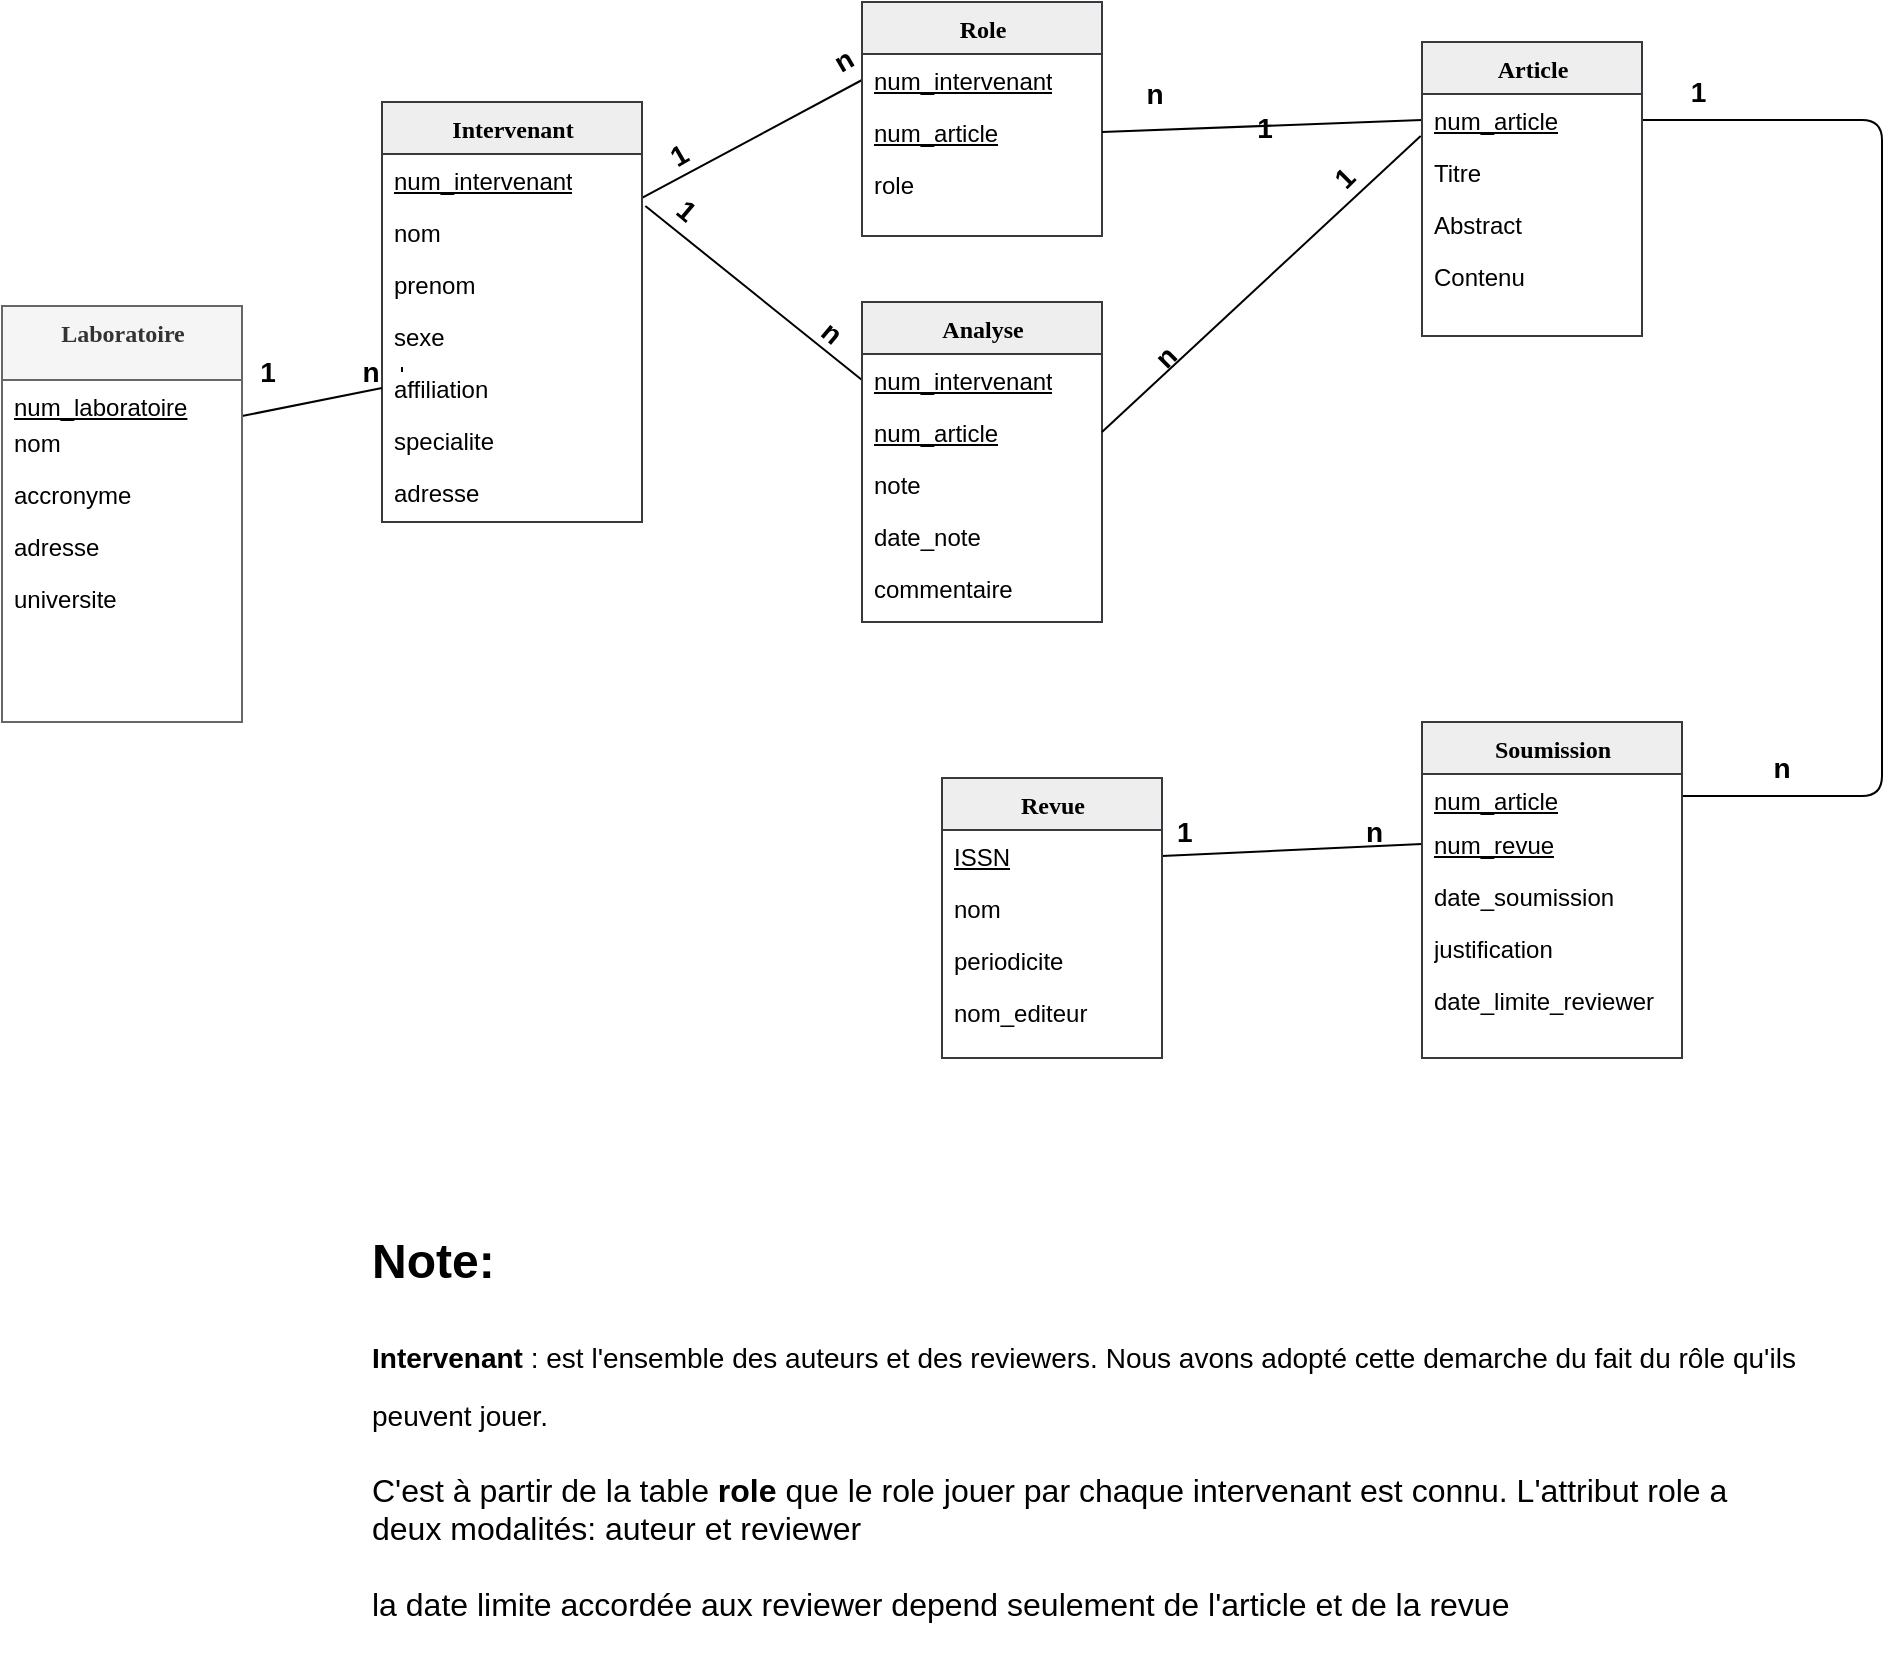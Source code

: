 <mxfile version="14.1.2" type="github">
  <diagram name="Page-1" id="9f46799a-70d6-7492-0946-bef42562c5a5">
    <mxGraphModel dx="868" dy="488" grid="1" gridSize="10" guides="1" tooltips="1" connect="1" arrows="1" fold="1" page="1" pageScale="1" pageWidth="1100" pageHeight="850" math="0" shadow="0">
      <root>
        <mxCell id="0" />
        <mxCell id="1" parent="0" />
        <mxCell id="78961159f06e98e8-124" style="html=1;labelBackgroundColor=none;startFill=0;startSize=8;endArrow=none;endFill=0;endSize=16;fontFamily=Verdana;fontSize=12;exitX=1.013;exitY=0;exitDx=0;exitDy=0;exitPerimeter=0;entryX=0;entryY=0.5;entryDx=0;entryDy=0;" parent="1" source="78961159f06e98e8-32" target="78961159f06e98e8-70" edge="1">
          <mxGeometry relative="1" as="geometry">
            <mxPoint x="390" y="320" as="sourcePoint" />
          </mxGeometry>
        </mxCell>
        <mxCell id="78961159f06e98e8-122" style="html=1;labelBackgroundColor=none;startFill=0;startSize=8;endArrow=none;endFill=0;endSize=16;fontFamily=Verdana;fontSize=12;exitX=1;exitY=0.846;exitDx=0;exitDy=0;exitPerimeter=0;entryX=0;entryY=0.5;entryDx=0;entryDy=0;" parent="1" source="78961159f06e98e8-31" target="78961159f06e98e8-44" edge="1">
          <mxGeometry relative="1" as="geometry" />
        </mxCell>
        <mxCell id="78961159f06e98e8-30" value="Intervenant" style="swimlane;html=1;fontStyle=1;align=center;verticalAlign=top;childLayout=stackLayout;horizontal=1;startSize=26;horizontalStack=0;resizeParent=1;resizeLast=0;collapsible=1;marginBottom=0;swimlaneFillColor=#ffffff;rounded=0;shadow=0;comic=0;labelBackgroundColor=none;strokeWidth=1;fillColor=#eeeeee;fontFamily=Verdana;fontSize=12;strokeColor=#36393d;" parent="1" vertex="1">
          <mxGeometry x="310" y="120" width="130" height="210" as="geometry" />
        </mxCell>
        <mxCell id="78961159f06e98e8-31" value="num_intervenant" style="text;html=1;align=left;verticalAlign=top;spacingLeft=4;spacingRight=4;whiteSpace=wrap;overflow=hidden;rotatable=0;points=[[0,0.5],[1,0.5]];portConstraint=eastwest;fontStyle=4" parent="78961159f06e98e8-30" vertex="1">
          <mxGeometry y="26" width="130" height="26" as="geometry" />
        </mxCell>
        <mxCell id="78961159f06e98e8-32" value="nom" style="text;html=1;strokeColor=none;fillColor=none;align=left;verticalAlign=top;spacingLeft=4;spacingRight=4;whiteSpace=wrap;overflow=hidden;rotatable=0;points=[[0,0.5],[1,0.5]];portConstraint=eastwest;" parent="78961159f06e98e8-30" vertex="1">
          <mxGeometry y="52" width="130" height="26" as="geometry" />
        </mxCell>
        <mxCell id="78961159f06e98e8-33" value="prenom" style="text;html=1;strokeColor=none;fillColor=none;align=left;verticalAlign=top;spacingLeft=4;spacingRight=4;whiteSpace=wrap;overflow=hidden;rotatable=0;points=[[0,0.5],[1,0.5]];portConstraint=eastwest;" parent="78961159f06e98e8-30" vertex="1">
          <mxGeometry y="78" width="130" height="26" as="geometry" />
        </mxCell>
        <mxCell id="78961159f06e98e8-34" value="sexe" style="text;html=1;strokeColor=none;fillColor=none;align=left;verticalAlign=top;spacingLeft=4;spacingRight=4;whiteSpace=wrap;overflow=hidden;rotatable=0;points=[[0,0.5],[1,0.5]];portConstraint=eastwest;" parent="78961159f06e98e8-30" vertex="1">
          <mxGeometry y="104" width="130" height="26" as="geometry" />
        </mxCell>
        <mxCell id="78961159f06e98e8-36" value="affiliation" style="text;html=1;strokeColor=none;fillColor=none;align=left;verticalAlign=top;spacingLeft=4;spacingRight=4;whiteSpace=wrap;overflow=hidden;rotatable=0;points=[[0,0.5],[1,0.5]];portConstraint=eastwest;" parent="78961159f06e98e8-30" vertex="1">
          <mxGeometry y="130" width="130" height="26" as="geometry" />
        </mxCell>
        <mxCell id="78961159f06e98e8-39" value="specialite" style="text;html=1;strokeColor=none;fillColor=none;align=left;verticalAlign=top;spacingLeft=4;spacingRight=4;whiteSpace=wrap;overflow=hidden;rotatable=0;points=[[0,0.5],[1,0.5]];portConstraint=eastwest;" parent="78961159f06e98e8-30" vertex="1">
          <mxGeometry y="156" width="130" height="26" as="geometry" />
        </mxCell>
        <mxCell id="78961159f06e98e8-40" value="adresse" style="text;html=1;strokeColor=none;fillColor=none;align=left;verticalAlign=top;spacingLeft=4;spacingRight=4;whiteSpace=wrap;overflow=hidden;rotatable=0;points=[[0,0.5],[1,0.5]];portConstraint=eastwest;" parent="78961159f06e98e8-30" vertex="1">
          <mxGeometry y="182" width="130" height="26" as="geometry" />
        </mxCell>
        <mxCell id="78961159f06e98e8-43" value="Role" style="swimlane;html=1;fontStyle=1;align=center;verticalAlign=top;childLayout=stackLayout;horizontal=1;startSize=26;horizontalStack=0;resizeParent=1;resizeLast=0;collapsible=1;marginBottom=0;swimlaneFillColor=#ffffff;rounded=0;shadow=0;comic=0;labelBackgroundColor=none;strokeWidth=1;fillColor=#eeeeee;fontFamily=Verdana;fontSize=12;strokeColor=#36393d;" parent="1" vertex="1">
          <mxGeometry x="550" y="70" width="120" height="117" as="geometry" />
        </mxCell>
        <mxCell id="78961159f06e98e8-44" value="num_intervenant" style="text;html=1;strokeColor=none;fillColor=none;align=left;verticalAlign=top;spacingLeft=4;spacingRight=4;whiteSpace=wrap;overflow=hidden;rotatable=0;points=[[0,0.5],[1,0.5]];portConstraint=eastwest;fontStyle=4" parent="78961159f06e98e8-43" vertex="1">
          <mxGeometry y="26" width="120" height="26" as="geometry" />
        </mxCell>
        <mxCell id="78961159f06e98e8-45" value="num_article" style="text;html=1;strokeColor=none;fillColor=none;align=left;verticalAlign=top;spacingLeft=4;spacingRight=4;whiteSpace=wrap;overflow=hidden;rotatable=0;points=[[0,0.5],[1,0.5]];portConstraint=eastwest;fontStyle=4" parent="78961159f06e98e8-43" vertex="1">
          <mxGeometry y="52" width="120" height="26" as="geometry" />
        </mxCell>
        <mxCell id="An36iGu6bakJfNmey5x9-7" value="role" style="text;html=1;strokeColor=none;fillColor=none;align=left;verticalAlign=top;spacingLeft=4;spacingRight=4;whiteSpace=wrap;overflow=hidden;rotatable=0;points=[[0,0.5],[1,0.5]];portConstraint=eastwest;" vertex="1" parent="78961159f06e98e8-43">
          <mxGeometry y="78" width="120" height="26" as="geometry" />
        </mxCell>
        <mxCell id="78961159f06e98e8-130" style="html=1;labelBackgroundColor=none;startFill=0;startSize=8;endArrow=none;endFill=0;endSize=16;fontFamily=Verdana;fontSize=12;elbow=vertical;exitX=1;exitY=0.5;exitDx=0;exitDy=0;entryX=0;entryY=0.5;entryDx=0;entryDy=0;" parent="1" source="78961159f06e98e8-83" target="78961159f06e98e8-97" edge="1">
          <mxGeometry relative="1" as="geometry">
            <mxPoint x="930" y="420" as="targetPoint" />
          </mxGeometry>
        </mxCell>
        <mxCell id="78961159f06e98e8-69" value="Analyse" style="swimlane;html=1;fontStyle=1;align=center;verticalAlign=top;childLayout=stackLayout;horizontal=1;startSize=26;horizontalStack=0;resizeParent=1;resizeLast=0;collapsible=1;marginBottom=0;swimlaneFillColor=#ffffff;rounded=0;shadow=0;comic=0;labelBackgroundColor=none;strokeWidth=1;fillColor=#eeeeee;fontFamily=Verdana;fontSize=12;strokeColor=#36393d;" parent="1" vertex="1">
          <mxGeometry x="550" y="220" width="120" height="160" as="geometry" />
        </mxCell>
        <mxCell id="78961159f06e98e8-70" value="num_intervenant" style="text;html=1;strokeColor=none;fillColor=none;align=left;verticalAlign=top;spacingLeft=4;spacingRight=4;whiteSpace=wrap;overflow=hidden;rotatable=0;points=[[0,0.5],[1,0.5]];portConstraint=eastwest;fontStyle=4" parent="78961159f06e98e8-69" vertex="1">
          <mxGeometry y="26" width="120" height="26" as="geometry" />
        </mxCell>
        <mxCell id="78961159f06e98e8-71" value="num_article" style="text;html=1;strokeColor=none;fillColor=none;align=left;verticalAlign=top;spacingLeft=4;spacingRight=4;whiteSpace=wrap;overflow=hidden;rotatable=0;points=[[0,0.5],[1,0.5]];portConstraint=eastwest;fontStyle=4" parent="78961159f06e98e8-69" vertex="1">
          <mxGeometry y="52" width="120" height="26" as="geometry" />
        </mxCell>
        <mxCell id="78961159f06e98e8-74" value="note" style="text;html=1;strokeColor=none;fillColor=none;align=left;verticalAlign=top;spacingLeft=4;spacingRight=4;whiteSpace=wrap;overflow=hidden;rotatable=0;points=[[0,0.5],[1,0.5]];portConstraint=eastwest;" parent="78961159f06e98e8-69" vertex="1">
          <mxGeometry y="78" width="120" height="26" as="geometry" />
        </mxCell>
        <mxCell id="78961159f06e98e8-75" value="date_note" style="text;html=1;strokeColor=none;fillColor=none;align=left;verticalAlign=top;spacingLeft=4;spacingRight=4;whiteSpace=wrap;overflow=hidden;rotatable=0;points=[[0,0.5],[1,0.5]];portConstraint=eastwest;" parent="78961159f06e98e8-69" vertex="1">
          <mxGeometry y="104" width="120" height="26" as="geometry" />
        </mxCell>
        <mxCell id="78961159f06e98e8-76" value="commentaire" style="text;html=1;strokeColor=none;fillColor=none;align=left;verticalAlign=top;spacingLeft=4;spacingRight=4;whiteSpace=wrap;overflow=hidden;rotatable=0;points=[[0,0.5],[1,0.5]];portConstraint=eastwest;" parent="78961159f06e98e8-69" vertex="1">
          <mxGeometry y="130" width="120" height="26" as="geometry" />
        </mxCell>
        <mxCell id="78961159f06e98e8-82" value="Revue" style="swimlane;html=1;fontStyle=1;align=center;verticalAlign=top;childLayout=stackLayout;horizontal=1;startSize=26;horizontalStack=0;resizeParent=1;resizeLast=0;collapsible=1;marginBottom=0;swimlaneFillColor=#ffffff;rounded=0;shadow=0;comic=0;labelBackgroundColor=none;strokeWidth=1;fillColor=#eeeeee;fontFamily=Verdana;fontSize=12;strokeColor=#36393d;" parent="1" vertex="1">
          <mxGeometry x="590" y="458" width="110" height="140" as="geometry" />
        </mxCell>
        <mxCell id="78961159f06e98e8-83" value="ISSN" style="text;html=1;strokeColor=none;fillColor=none;align=left;verticalAlign=top;spacingLeft=4;spacingRight=4;whiteSpace=wrap;overflow=hidden;rotatable=0;points=[[0,0.5],[1,0.5]];portConstraint=eastwest;fontStyle=4" parent="78961159f06e98e8-82" vertex="1">
          <mxGeometry y="26" width="110" height="26" as="geometry" />
        </mxCell>
        <mxCell id="78961159f06e98e8-84" value="nom" style="text;html=1;strokeColor=none;fillColor=none;align=left;verticalAlign=top;spacingLeft=4;spacingRight=4;whiteSpace=wrap;overflow=hidden;rotatable=0;points=[[0,0.5],[1,0.5]];portConstraint=eastwest;" parent="78961159f06e98e8-82" vertex="1">
          <mxGeometry y="52" width="110" height="26" as="geometry" />
        </mxCell>
        <mxCell id="78961159f06e98e8-85" value="periodicite" style="text;html=1;strokeColor=none;fillColor=none;align=left;verticalAlign=top;spacingLeft=4;spacingRight=4;whiteSpace=wrap;overflow=hidden;rotatable=0;points=[[0,0.5],[1,0.5]];portConstraint=eastwest;" parent="78961159f06e98e8-82" vertex="1">
          <mxGeometry y="78" width="110" height="26" as="geometry" />
        </mxCell>
        <mxCell id="78961159f06e98e8-86" value="nom_editeur" style="text;html=1;strokeColor=none;fillColor=none;align=left;verticalAlign=top;spacingLeft=4;spacingRight=4;whiteSpace=wrap;overflow=hidden;rotatable=0;points=[[0,0.5],[1,0.5]];portConstraint=eastwest;" parent="78961159f06e98e8-82" vertex="1">
          <mxGeometry y="104" width="110" height="26" as="geometry" />
        </mxCell>
        <mxCell id="78961159f06e98e8-127" style="html=1;labelBackgroundColor=none;startFill=0;startSize=8;endArrow=none;endFill=0;endSize=16;fontFamily=Verdana;fontSize=12;entryX=1;entryY=0.5;entryDx=0;entryDy=0;exitX=1;exitY=0.5;exitDx=0;exitDy=0;edgeStyle=orthogonalEdgeStyle;" parent="1" source="78961159f06e98e8-96" target="78961159f06e98e8-109" edge="1">
          <mxGeometry relative="1" as="geometry">
            <mxPoint x="1020" y="240" as="targetPoint" />
            <Array as="points">
              <mxPoint x="1060" y="467" />
              <mxPoint x="1060" y="129" />
            </Array>
          </mxGeometry>
        </mxCell>
        <mxCell id="78961159f06e98e8-95" value="Soumission" style="swimlane;html=1;fontStyle=1;align=center;verticalAlign=top;childLayout=stackLayout;horizontal=1;startSize=26;horizontalStack=0;resizeParent=1;resizeLast=0;collapsible=1;marginBottom=0;swimlaneFillColor=#ffffff;rounded=0;shadow=0;comic=0;labelBackgroundColor=none;strokeWidth=1;fillColor=#eeeeee;fontFamily=Verdana;fontSize=12;strokeColor=#36393d;" parent="1" vertex="1">
          <mxGeometry x="830" y="430" width="130" height="168" as="geometry" />
        </mxCell>
        <mxCell id="78961159f06e98e8-96" value="num_article" style="text;html=1;strokeColor=none;fillColor=none;align=left;verticalAlign=top;spacingLeft=4;spacingRight=4;whiteSpace=wrap;overflow=hidden;rotatable=0;points=[[0,0.5],[1,0.5]];portConstraint=eastwest;fontStyle=4" parent="78961159f06e98e8-95" vertex="1">
          <mxGeometry y="26" width="130" height="22" as="geometry" />
        </mxCell>
        <mxCell id="78961159f06e98e8-97" value="num_revue" style="text;html=1;strokeColor=none;fillColor=none;align=left;verticalAlign=top;spacingLeft=4;spacingRight=4;whiteSpace=wrap;overflow=hidden;rotatable=0;points=[[0,0.5],[1,0.5]];portConstraint=eastwest;fontStyle=4" parent="78961159f06e98e8-95" vertex="1">
          <mxGeometry y="48" width="130" height="26" as="geometry" />
        </mxCell>
        <mxCell id="78961159f06e98e8-98" value="date_soumission" style="text;html=1;strokeColor=none;fillColor=none;align=left;verticalAlign=top;spacingLeft=4;spacingRight=4;whiteSpace=wrap;overflow=hidden;rotatable=0;points=[[0,0.5],[1,0.5]];portConstraint=eastwest;" parent="78961159f06e98e8-95" vertex="1">
          <mxGeometry y="74" width="130" height="26" as="geometry" />
        </mxCell>
        <mxCell id="78961159f06e98e8-102" value="justification" style="text;html=1;strokeColor=none;fillColor=none;align=left;verticalAlign=top;spacingLeft=4;spacingRight=4;whiteSpace=wrap;overflow=hidden;rotatable=0;points=[[0,0.5],[1,0.5]];portConstraint=eastwest;" parent="78961159f06e98e8-95" vertex="1">
          <mxGeometry y="100" width="130" height="26" as="geometry" />
        </mxCell>
        <mxCell id="An36iGu6bakJfNmey5x9-9" value="date_limite_reviewer" style="text;html=1;strokeColor=none;fillColor=none;align=left;verticalAlign=top;spacingLeft=4;spacingRight=4;whiteSpace=wrap;overflow=hidden;rotatable=0;points=[[0,0.5],[1,0.5]];portConstraint=eastwest;" vertex="1" parent="78961159f06e98e8-95">
          <mxGeometry y="126" width="130" height="26" as="geometry" />
        </mxCell>
        <mxCell id="78961159f06e98e8-126" style="html=1;labelBackgroundColor=none;startFill=0;startSize=8;endArrow=none;endFill=0;endSize=16;fontFamily=Verdana;fontSize=12;entryX=1;entryY=0.5;entryDx=0;entryDy=0;exitX=0;exitY=0.5;exitDx=0;exitDy=0;" parent="1" source="78961159f06e98e8-109" target="78961159f06e98e8-45" edge="1">
          <mxGeometry relative="1" as="geometry" />
        </mxCell>
        <mxCell id="78961159f06e98e8-108" value="Article" style="swimlane;html=1;fontStyle=1;align=center;verticalAlign=top;childLayout=stackLayout;horizontal=1;startSize=26;horizontalStack=0;resizeParent=1;resizeLast=0;collapsible=1;marginBottom=0;swimlaneFillColor=#ffffff;rounded=0;shadow=0;comic=0;labelBackgroundColor=none;strokeWidth=1;fillColor=#eeeeee;fontFamily=Verdana;fontSize=12;strokeColor=#36393d;" parent="1" vertex="1">
          <mxGeometry x="830" y="90" width="110" height="147" as="geometry" />
        </mxCell>
        <mxCell id="78961159f06e98e8-109" value="num_article" style="text;html=1;strokeColor=none;fillColor=none;align=left;verticalAlign=top;spacingLeft=4;spacingRight=4;whiteSpace=wrap;overflow=hidden;rotatable=0;points=[[0,0.5],[1,0.5]];portConstraint=eastwest;fontStyle=4" parent="78961159f06e98e8-108" vertex="1">
          <mxGeometry y="26" width="110" height="26" as="geometry" />
        </mxCell>
        <mxCell id="78961159f06e98e8-110" value="Titre" style="text;html=1;strokeColor=none;fillColor=none;align=left;verticalAlign=top;spacingLeft=4;spacingRight=4;whiteSpace=wrap;overflow=hidden;rotatable=0;points=[[0,0.5],[1,0.5]];portConstraint=eastwest;" parent="78961159f06e98e8-108" vertex="1">
          <mxGeometry y="52" width="110" height="26" as="geometry" />
        </mxCell>
        <mxCell id="78961159f06e98e8-117" value="Abstract" style="text;html=1;strokeColor=none;fillColor=none;align=left;verticalAlign=top;spacingLeft=4;spacingRight=4;whiteSpace=wrap;overflow=hidden;rotatable=0;points=[[0,0.5],[1,0.5]];portConstraint=eastwest;" parent="78961159f06e98e8-108" vertex="1">
          <mxGeometry y="78" width="110" height="26" as="geometry" />
        </mxCell>
        <mxCell id="78961159f06e98e8-120" value="Contenu" style="text;html=1;strokeColor=none;fillColor=none;align=left;verticalAlign=top;spacingLeft=4;spacingRight=4;whiteSpace=wrap;overflow=hidden;rotatable=0;points=[[0,0.5],[1,0.5]];portConstraint=eastwest;" parent="78961159f06e98e8-108" vertex="1">
          <mxGeometry y="104" width="110" height="26" as="geometry" />
        </mxCell>
        <mxCell id="An36iGu6bakJfNmey5x9-6" value="" style="endArrow=none;html=1;entryX=0;entryY=0.5;entryDx=0;entryDy=0;exitX=1;exitY=-0.038;exitDx=0;exitDy=0;exitPerimeter=0;" edge="1" parent="1" target="78961159f06e98e8-36">
          <mxGeometry width="50" height="50" relative="1" as="geometry">
            <mxPoint x="240" y="277.012" as="sourcePoint" />
            <mxPoint x="316" y="162" as="targetPoint" />
          </mxGeometry>
        </mxCell>
        <mxCell id="An36iGu6bakJfNmey5x9-11" value="" style="endArrow=none;html=1;exitX=1;exitY=0.5;exitDx=0;exitDy=0;entryX=-0.006;entryY=0.808;entryDx=0;entryDy=0;entryPerimeter=0;" edge="1" parent="1" source="78961159f06e98e8-71" target="78961159f06e98e8-109">
          <mxGeometry width="50" height="50" relative="1" as="geometry">
            <mxPoint x="670" y="340" as="sourcePoint" />
            <mxPoint x="720" y="290" as="targetPoint" />
          </mxGeometry>
        </mxCell>
        <mxCell id="An36iGu6bakJfNmey5x9-14" style="edgeStyle=none;rounded=0;orthogonalLoop=1;jettySize=auto;html=1;exitX=1;exitY=0.5;exitDx=0;exitDy=0;entryX=1;entryY=0.25;entryDx=0;entryDy=0;startArrow=none;startFill=0;endArrow=none;endFill=0;" edge="1" parent="1">
          <mxGeometry relative="1" as="geometry">
            <mxPoint x="320" y="255" as="sourcePoint" />
            <mxPoint x="320" y="252.5" as="targetPoint" />
          </mxGeometry>
        </mxCell>
        <mxCell id="An36iGu6bakJfNmey5x9-15" value="&lt;font style=&quot;font-size: 14px&quot;&gt;&lt;b&gt;1&lt;/b&gt;&lt;/font&gt;&amp;nbsp; &amp;nbsp; &amp;nbsp; &amp;nbsp; &amp;nbsp; &amp;nbsp; &amp;nbsp; &amp;nbsp; &amp;nbsp; &amp;nbsp; &amp;nbsp; &amp;nbsp; &amp;nbsp; &lt;b&gt;&lt;font style=&quot;font-size: 14px&quot;&gt;n&lt;/font&gt;&lt;/b&gt;" style="text;html=1;strokeColor=none;fillColor=none;align=center;verticalAlign=middle;whiteSpace=wrap;rounded=0;rotation=-30;" vertex="1" parent="1">
          <mxGeometry x="440.54" y="118" width="117.99" height="10" as="geometry" />
        </mxCell>
        <mxCell id="An36iGu6bakJfNmey5x9-17" value="&lt;font style=&quot;font-size: 14px&quot;&gt;&lt;b&gt;1&lt;/b&gt;&lt;/font&gt;&amp;nbsp; &amp;nbsp; &amp;nbsp; &amp;nbsp; &amp;nbsp; &amp;nbsp; &amp;nbsp; &amp;nbsp; &amp;nbsp; &amp;nbsp; &amp;nbsp; &amp;nbsp; &amp;nbsp; &lt;b&gt;&lt;font style=&quot;font-size: 14px&quot;&gt;n&lt;/font&gt;&lt;/b&gt;" style="text;html=1;strokeColor=none;fillColor=none;align=center;verticalAlign=middle;whiteSpace=wrap;rounded=0;rotation=40;" vertex="1" parent="1">
          <mxGeometry x="439.996" y="199.998" width="117.99" height="10" as="geometry" />
        </mxCell>
        <mxCell id="An36iGu6bakJfNmey5x9-19" value="&lt;font style=&quot;font-size: 14px&quot;&gt;&lt;b&gt;1&lt;/b&gt;&lt;/font&gt;&amp;nbsp; &amp;nbsp; &amp;nbsp; &amp;nbsp; &amp;nbsp; &amp;nbsp; &amp;nbsp;&lt;b&gt;&lt;font style=&quot;font-size: 14px&quot;&gt;n&lt;/font&gt;&lt;/b&gt;" style="text;html=1;strokeColor=none;fillColor=none;align=center;verticalAlign=middle;whiteSpace=wrap;rounded=0;rotation=0;" vertex="1" parent="1">
          <mxGeometry x="219.996" y="249.998" width="117.99" height="10" as="geometry" />
        </mxCell>
        <mxCell id="An36iGu6bakJfNmey5x9-20" value="&lt;span style=&quot;font-size: 14px&quot;&gt;&lt;b&gt;n&lt;/b&gt;&lt;/span&gt;&amp;nbsp; &amp;nbsp; &amp;nbsp; &amp;nbsp; &amp;nbsp; &amp;nbsp; &amp;nbsp; &amp;nbsp; &amp;nbsp; &amp;nbsp; &amp;nbsp; &amp;nbsp; &amp;nbsp; &amp;nbsp; &amp;nbsp; &amp;nbsp; &amp;nbsp; &lt;span style=&quot;font-size: 14px&quot;&gt;&lt;b&gt;1&lt;/b&gt;&lt;/span&gt;" style="text;html=1;strokeColor=none;fillColor=none;align=center;verticalAlign=middle;whiteSpace=wrap;rounded=0;rotation=0;" vertex="1" parent="1">
          <mxGeometry x="690" y="120" width="122.59" height="8" as="geometry" />
        </mxCell>
        <mxCell id="An36iGu6bakJfNmey5x9-21" value="&lt;span style=&quot;font-size: 14px&quot;&gt;&lt;b&gt;n&amp;nbsp; &amp;nbsp;&lt;/b&gt;&lt;/span&gt;&amp;nbsp; &amp;nbsp; &amp;nbsp; &amp;nbsp; &amp;nbsp; &amp;nbsp; &amp;nbsp; &amp;nbsp; &amp;nbsp; &amp;nbsp; &amp;nbsp; &amp;nbsp; &amp;nbsp; &amp;nbsp; &amp;nbsp; &amp;nbsp; &lt;span style=&quot;font-size: 14px&quot;&gt;&lt;b&gt;1&lt;/b&gt;&lt;/span&gt;" style="text;html=1;strokeColor=none;fillColor=none;align=center;verticalAlign=middle;whiteSpace=wrap;rounded=0;rotation=-45;" vertex="1" parent="1">
          <mxGeometry x="650" y="195.91" width="192.63" height="14.09" as="geometry" />
        </mxCell>
        <mxCell id="An36iGu6bakJfNmey5x9-23" value="&lt;font style=&quot;font-size: 14px&quot;&gt;&lt;b&gt;1&lt;/b&gt;&lt;/font&gt;&amp;nbsp;" style="text;html=1;strokeColor=none;fillColor=none;align=center;verticalAlign=middle;whiteSpace=wrap;rounded=0;rotation=0;" vertex="1" parent="1">
          <mxGeometry x="940" y="110" width="60" height="10" as="geometry" />
        </mxCell>
        <mxCell id="An36iGu6bakJfNmey5x9-24" value="&lt;font style=&quot;font-size: 14px&quot;&gt;&lt;b&gt;1&lt;/b&gt;&lt;/font&gt;&amp;nbsp; &amp;nbsp; &amp;nbsp; &amp;nbsp; &amp;nbsp; &amp;nbsp; &amp;nbsp; &amp;nbsp; &amp;nbsp; &amp;nbsp; &amp;nbsp; &amp;nbsp; &amp;nbsp; &lt;b&gt;&lt;font style=&quot;font-size: 14px&quot;&gt;n&lt;/font&gt;&lt;/b&gt;" style="text;html=1;strokeColor=none;fillColor=none;align=center;verticalAlign=middle;whiteSpace=wrap;rounded=0;rotation=0;" vertex="1" parent="1">
          <mxGeometry x="699.996" y="479.998" width="117.99" height="10" as="geometry" />
        </mxCell>
        <mxCell id="An36iGu6bakJfNmey5x9-25" value="&lt;span style=&quot;font-size: 14px&quot;&gt;&lt;b&gt;n&lt;/b&gt;&lt;/span&gt;" style="text;html=1;strokeColor=none;fillColor=none;align=center;verticalAlign=middle;whiteSpace=wrap;rounded=0;rotation=0;" vertex="1" parent="1">
          <mxGeometry x="980" y="448" width="60" height="10" as="geometry" />
        </mxCell>
        <mxCell id="An36iGu6bakJfNmey5x9-27" value="&lt;h1&gt;Note:&lt;/h1&gt;&lt;div&gt;&lt;h1 style=&quot;font-family: &amp;#34;helvetica&amp;#34;&quot;&gt;&lt;font style=&quot;font-size: 14px&quot;&gt;&lt;font&gt;Intervenant&lt;/font&gt;&lt;font style=&quot;font-weight: normal&quot;&gt; : est l&#39;ensemble des auteurs et des reviewers. Nous avons adopté cette demarche du fait du rôle qu&#39;ils peuvent jouer.&lt;/font&gt;&lt;/font&gt;&lt;/h1&gt;&lt;div&gt;&lt;font size=&quot;3&quot;&gt;C&#39;est à partir de la table &lt;b&gt;role &lt;/b&gt;que le role jouer par chaque intervenant est connu. L&#39;attribut role a deux modalités: auteur et reviewer&lt;/font&gt;&lt;/div&gt;&lt;div&gt;&lt;font size=&quot;3&quot;&gt;&lt;br&gt;&lt;/font&gt;&lt;/div&gt;&lt;div&gt;&lt;font size=&quot;3&quot;&gt;la date limite accordée aux reviewer depend seulement de l&#39;article et de la revue&lt;/font&gt;&lt;/div&gt;&lt;/div&gt;" style="text;html=1;strokeColor=none;fillColor=none;spacing=5;spacingTop=-20;whiteSpace=wrap;overflow=hidden;rounded=0;" vertex="1" parent="1">
          <mxGeometry x="300" y="680" width="720" height="220" as="geometry" />
        </mxCell>
        <mxCell id="An36iGu6bakJfNmey5x9-34" value="Laboratoire" style="swimlane;html=1;fontStyle=1;align=center;verticalAlign=top;childLayout=stackLayout;horizontal=1;startSize=37;horizontalStack=0;resizeParent=1;resizeLast=0;collapsible=1;marginBottom=0;swimlaneFillColor=#ffffff;rounded=0;shadow=0;comic=0;labelBackgroundColor=none;strokeWidth=1;fontFamily=Verdana;fontSize=12;fillColor=#f5f5f5;strokeColor=#666666;fontColor=#333333;" vertex="1" parent="1">
          <mxGeometry x="120" y="222" width="120" height="208" as="geometry">
            <mxRectangle x="120" y="223" width="110" height="26" as="alternateBounds" />
          </mxGeometry>
        </mxCell>
        <mxCell id="An36iGu6bakJfNmey5x9-35" value="num_laboratoire" style="text;html=1;strokeColor=none;align=left;verticalAlign=top;spacingLeft=4;spacingRight=4;whiteSpace=wrap;overflow=hidden;rotatable=0;points=[[0,0.5],[1,0.5]];portConstraint=eastwest;fontStyle=4" vertex="1" parent="An36iGu6bakJfNmey5x9-34">
          <mxGeometry y="37" width="120" height="18" as="geometry" />
        </mxCell>
        <mxCell id="An36iGu6bakJfNmey5x9-36" value="nom" style="text;html=1;strokeColor=none;fillColor=none;align=left;verticalAlign=top;spacingLeft=4;spacingRight=4;whiteSpace=wrap;overflow=hidden;rotatable=0;points=[[0,0.5],[1,0.5]];portConstraint=eastwest;" vertex="1" parent="An36iGu6bakJfNmey5x9-34">
          <mxGeometry y="55" width="120" height="26" as="geometry" />
        </mxCell>
        <mxCell id="An36iGu6bakJfNmey5x9-37" value="accronyme" style="text;html=1;strokeColor=none;fillColor=none;align=left;verticalAlign=top;spacingLeft=4;spacingRight=4;whiteSpace=wrap;overflow=hidden;rotatable=0;points=[[0,0.5],[1,0.5]];portConstraint=eastwest;" vertex="1" parent="An36iGu6bakJfNmey5x9-34">
          <mxGeometry y="81" width="120" height="26" as="geometry" />
        </mxCell>
        <mxCell id="An36iGu6bakJfNmey5x9-38" value="adresse" style="text;html=1;strokeColor=none;fillColor=none;align=left;verticalAlign=top;spacingLeft=4;spacingRight=4;whiteSpace=wrap;overflow=hidden;rotatable=0;points=[[0,0.5],[1,0.5]];portConstraint=eastwest;" vertex="1" parent="An36iGu6bakJfNmey5x9-34">
          <mxGeometry y="107" width="120" height="26" as="geometry" />
        </mxCell>
        <mxCell id="An36iGu6bakJfNmey5x9-39" value="universite" style="text;html=1;strokeColor=none;fillColor=none;align=left;verticalAlign=top;spacingLeft=4;spacingRight=4;whiteSpace=wrap;overflow=hidden;rotatable=0;points=[[0,0.5],[1,0.5]];portConstraint=eastwest;" vertex="1" parent="An36iGu6bakJfNmey5x9-34">
          <mxGeometry y="133" width="120" height="26" as="geometry" />
        </mxCell>
      </root>
    </mxGraphModel>
  </diagram>
</mxfile>
